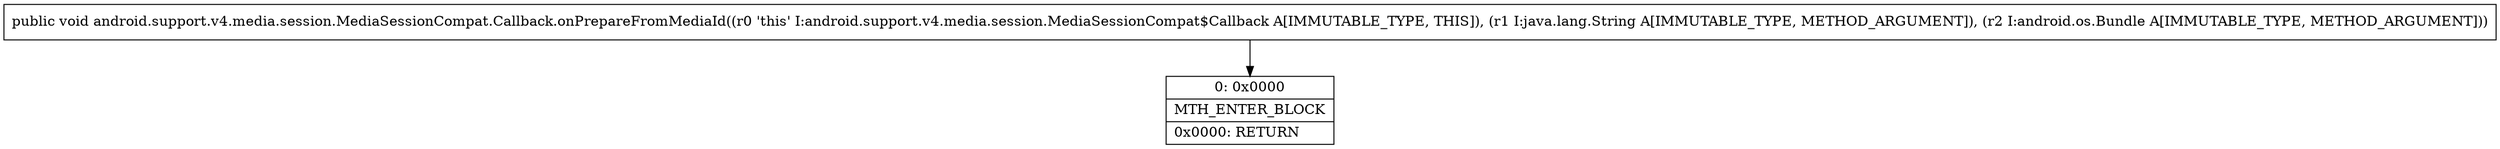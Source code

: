 digraph "CFG forandroid.support.v4.media.session.MediaSessionCompat.Callback.onPrepareFromMediaId(Ljava\/lang\/String;Landroid\/os\/Bundle;)V" {
Node_0 [shape=record,label="{0\:\ 0x0000|MTH_ENTER_BLOCK\l|0x0000: RETURN   \l}"];
MethodNode[shape=record,label="{public void android.support.v4.media.session.MediaSessionCompat.Callback.onPrepareFromMediaId((r0 'this' I:android.support.v4.media.session.MediaSessionCompat$Callback A[IMMUTABLE_TYPE, THIS]), (r1 I:java.lang.String A[IMMUTABLE_TYPE, METHOD_ARGUMENT]), (r2 I:android.os.Bundle A[IMMUTABLE_TYPE, METHOD_ARGUMENT])) }"];
MethodNode -> Node_0;
}


